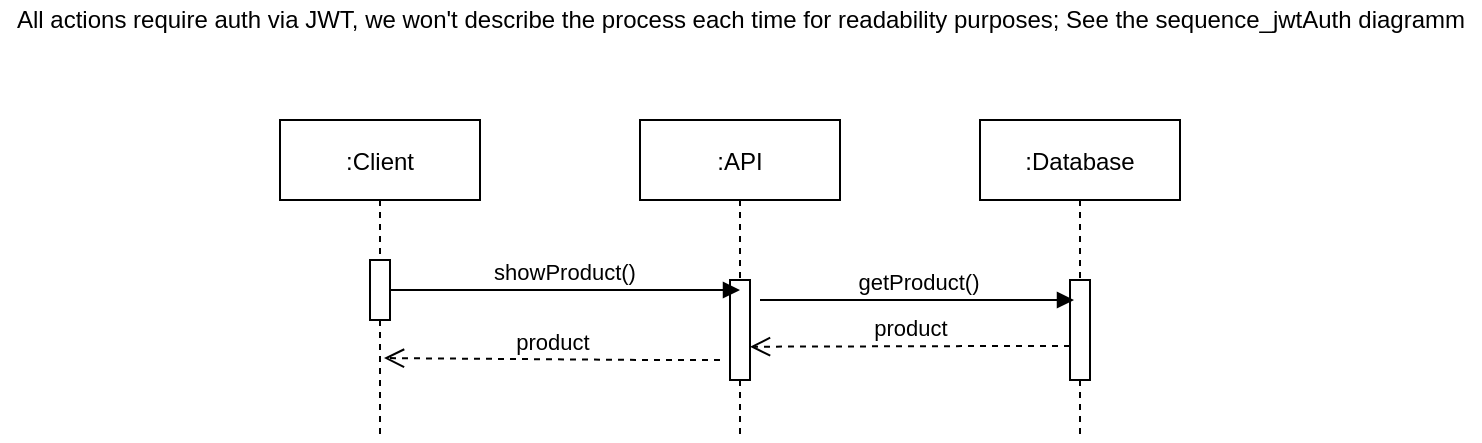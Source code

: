 <mxfile version="14.8.0" type="device"><diagram id="qfYOf17TH8zt2CltRf7-" name="Page-1"><mxGraphModel dx="1422" dy="752" grid="1" gridSize="10" guides="1" tooltips="1" connect="1" arrows="1" fold="1" page="1" pageScale="1" pageWidth="827" pageHeight="1169" math="0" shadow="0"><root><mxCell id="0"/><mxCell id="1" parent="0"/><mxCell id="3b6RaBBVWWojxbZHSXJX-1" value=":Client" style="shape=umlLifeline;perimeter=lifelinePerimeter;container=1;collapsible=0;recursiveResize=0;rounded=0;shadow=0;strokeWidth=1;" vertex="1" parent="1"><mxGeometry x="180" y="100" width="100" height="160" as="geometry"/></mxCell><mxCell id="3b6RaBBVWWojxbZHSXJX-2" value="" style="points=[];perimeter=orthogonalPerimeter;rounded=0;shadow=0;strokeWidth=1;" vertex="1" parent="3b6RaBBVWWojxbZHSXJX-1"><mxGeometry x="45" y="70" width="10" height="30" as="geometry"/></mxCell><mxCell id="3b6RaBBVWWojxbZHSXJX-3" value=":API" style="shape=umlLifeline;perimeter=lifelinePerimeter;container=1;collapsible=0;recursiveResize=0;rounded=0;shadow=0;strokeWidth=1;" vertex="1" parent="1"><mxGeometry x="360" y="100" width="100" height="160" as="geometry"/></mxCell><mxCell id="3b6RaBBVWWojxbZHSXJX-4" value="" style="points=[];perimeter=orthogonalPerimeter;rounded=0;shadow=0;strokeWidth=1;" vertex="1" parent="3b6RaBBVWWojxbZHSXJX-3"><mxGeometry x="45" y="80" width="10" height="50" as="geometry"/></mxCell><mxCell id="3b6RaBBVWWojxbZHSXJX-5" value="showProduct()" style="verticalAlign=bottom;endArrow=block;shadow=0;strokeWidth=1;" edge="1" parent="1" source="3b6RaBBVWWojxbZHSXJX-2"><mxGeometry relative="1" as="geometry"><mxPoint x="335" y="180" as="sourcePoint"/><mxPoint x="410" y="185" as="targetPoint"/><Array as="points"><mxPoint x="360" y="185"/></Array></mxGeometry></mxCell><mxCell id="3b6RaBBVWWojxbZHSXJX-6" value=":Database" style="shape=umlLifeline;perimeter=lifelinePerimeter;container=1;collapsible=0;recursiveResize=0;rounded=0;shadow=0;strokeWidth=1;" vertex="1" parent="1"><mxGeometry x="530" y="100" width="100" height="160" as="geometry"/></mxCell><mxCell id="3b6RaBBVWWojxbZHSXJX-7" value="" style="points=[];perimeter=orthogonalPerimeter;rounded=0;shadow=0;strokeWidth=1;" vertex="1" parent="3b6RaBBVWWojxbZHSXJX-6"><mxGeometry x="45" y="80" width="10" height="50" as="geometry"/></mxCell><mxCell id="3b6RaBBVWWojxbZHSXJX-8" value="product" style="html=1;verticalAlign=bottom;endArrow=open;dashed=1;endSize=8;entryX=1;entryY=0.667;entryDx=0;entryDy=0;entryPerimeter=0;" edge="1" parent="1" source="3b6RaBBVWWojxbZHSXJX-7" target="3b6RaBBVWWojxbZHSXJX-4"><mxGeometry relative="1" as="geometry"><mxPoint x="565" y="220" as="sourcePoint"/><mxPoint x="420" y="220" as="targetPoint"/><Array as="points"><mxPoint x="540" y="213"/></Array></mxGeometry></mxCell><mxCell id="3b6RaBBVWWojxbZHSXJX-9" value="getProduct()" style="html=1;verticalAlign=bottom;endArrow=block;entryX=0.2;entryY=0.2;entryDx=0;entryDy=0;entryPerimeter=0;" edge="1" parent="1" target="3b6RaBBVWWojxbZHSXJX-7"><mxGeometry width="80" relative="1" as="geometry"><mxPoint x="420" y="190" as="sourcePoint"/><mxPoint x="570" y="190" as="targetPoint"/></mxGeometry></mxCell><mxCell id="3b6RaBBVWWojxbZHSXJX-10" value="All actions require auth via JWT, we won't describe the process each time for readability purposes; See the sequence_jwtAuth diagramm" style="text;html=1;align=center;verticalAlign=middle;resizable=0;points=[];autosize=1;strokeColor=none;" vertex="1" parent="1"><mxGeometry x="40" y="40" width="740" height="20" as="geometry"/></mxCell><mxCell id="3b6RaBBVWWojxbZHSXJX-11" value="product" style="html=1;verticalAlign=bottom;endArrow=open;dashed=1;endSize=8;entryX=0.52;entryY=0.744;entryDx=0;entryDy=0;entryPerimeter=0;" edge="1" parent="1" target="3b6RaBBVWWojxbZHSXJX-1"><mxGeometry relative="1" as="geometry"><mxPoint x="400" y="220" as="sourcePoint"/><mxPoint x="240" y="220.35" as="targetPoint"/><Array as="points"><mxPoint x="365" y="220"/></Array></mxGeometry></mxCell></root></mxGraphModel></diagram></mxfile>